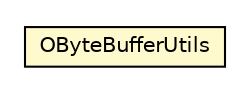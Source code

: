 #!/usr/local/bin/dot
#
# Class diagram 
# Generated by UMLGraph version R5_6-24-gf6e263 (http://www.umlgraph.org/)
#

digraph G {
	edge [fontname="Helvetica",fontsize=10,labelfontname="Helvetica",labelfontsize=10];
	node [fontname="Helvetica",fontsize=10,shape=plaintext];
	nodesep=0.25;
	ranksep=0.5;
	// com.orientechnologies.common.util.OByteBufferUtils
	c1594113 [label=<<table title="com.orientechnologies.common.util.OByteBufferUtils" border="0" cellborder="1" cellspacing="0" cellpadding="2" port="p" bgcolor="lemonChiffon" href="./OByteBufferUtils.html">
		<tr><td><table border="0" cellspacing="0" cellpadding="1">
<tr><td align="center" balign="center"> OByteBufferUtils </td></tr>
		</table></td></tr>
		</table>>, URL="./OByteBufferUtils.html", fontname="Helvetica", fontcolor="black", fontsize=10.0];
}

